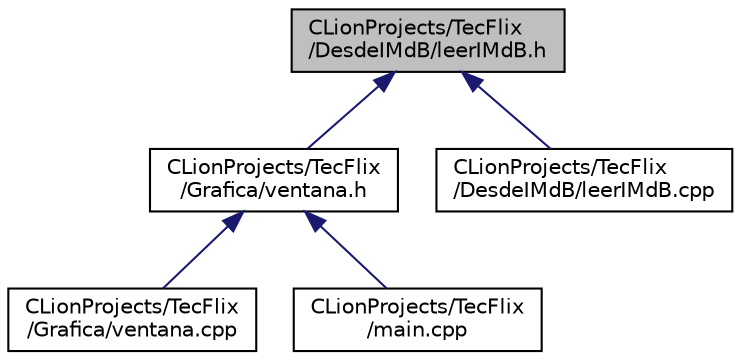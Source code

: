 digraph "CLionProjects/TecFlix/DesdeIMdB/leerIMdB.h"
{
  edge [fontname="Helvetica",fontsize="10",labelfontname="Helvetica",labelfontsize="10"];
  node [fontname="Helvetica",fontsize="10",shape=record];
  Node7 [label="CLionProjects/TecFlix\l/DesdeIMdB/leerIMdB.h",height=0.2,width=0.4,color="black", fillcolor="grey75", style="filled", fontcolor="black"];
  Node7 -> Node8 [dir="back",color="midnightblue",fontsize="10",style="solid",fontname="Helvetica"];
  Node8 [label="CLionProjects/TecFlix\l/Grafica/ventana.h",height=0.2,width=0.4,color="black", fillcolor="white", style="filled",URL="$ventana_8h.html"];
  Node8 -> Node9 [dir="back",color="midnightblue",fontsize="10",style="solid",fontname="Helvetica"];
  Node9 [label="CLionProjects/TecFlix\l/Grafica/ventana.cpp",height=0.2,width=0.4,color="black", fillcolor="white", style="filled",URL="$ventana_8cpp.html"];
  Node8 -> Node10 [dir="back",color="midnightblue",fontsize="10",style="solid",fontname="Helvetica"];
  Node10 [label="CLionProjects/TecFlix\l/main.cpp",height=0.2,width=0.4,color="black", fillcolor="white", style="filled",URL="$main_8cpp.html"];
  Node7 -> Node11 [dir="back",color="midnightblue",fontsize="10",style="solid",fontname="Helvetica"];
  Node11 [label="CLionProjects/TecFlix\l/DesdeIMdB/leerIMdB.cpp",height=0.2,width=0.4,color="black", fillcolor="white", style="filled",URL="$leerIMdB_8cpp.html"];
}
